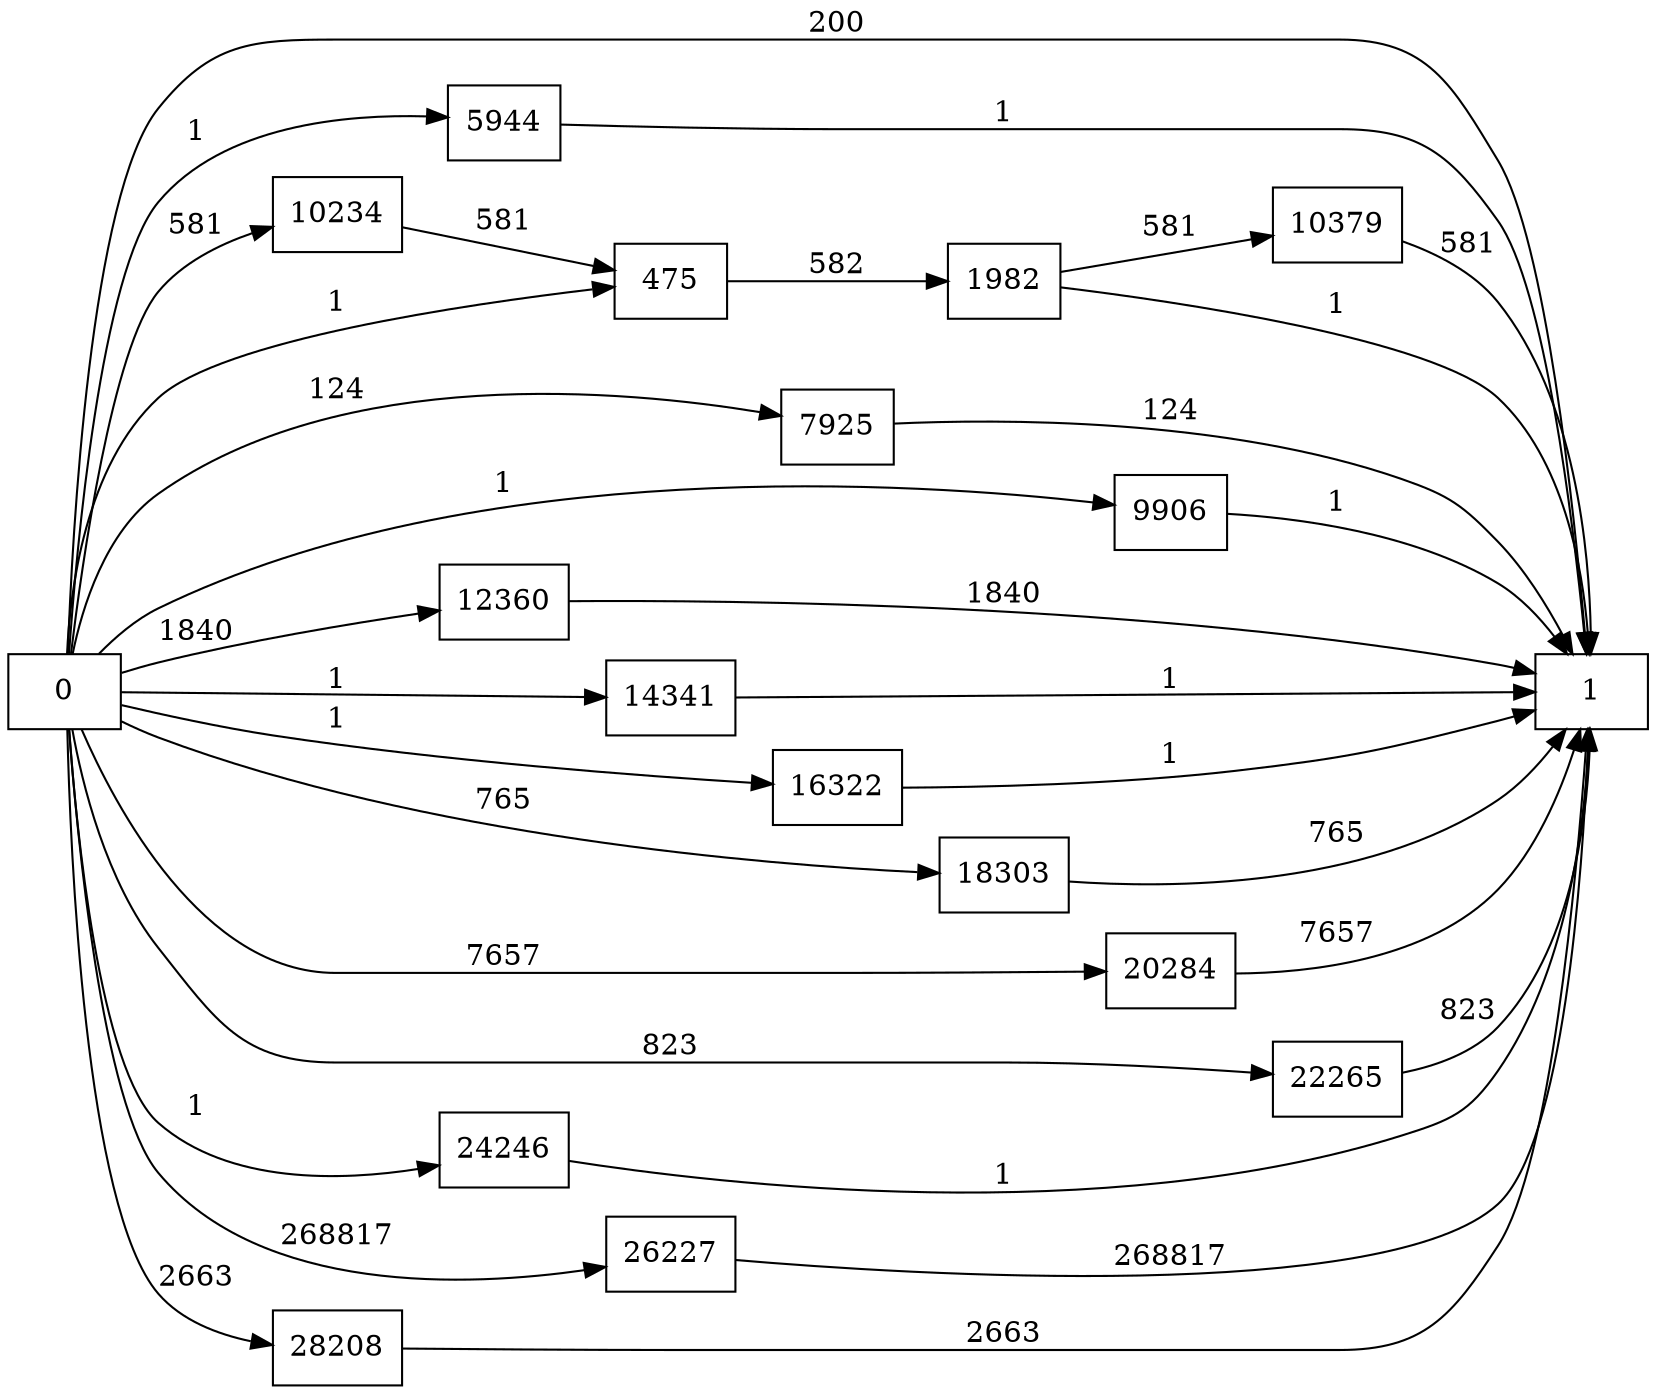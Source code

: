 digraph {
	graph [rankdir=LR]
	node [shape=rectangle]
	475 -> 1982 [label=582]
	1982 -> 1 [label=1]
	1982 -> 10379 [label=581]
	5944 -> 1 [label=1]
	7925 -> 1 [label=124]
	9906 -> 1 [label=1]
	10234 -> 475 [label=581]
	10379 -> 1 [label=581]
	12360 -> 1 [label=1840]
	14341 -> 1 [label=1]
	16322 -> 1 [label=1]
	18303 -> 1 [label=765]
	20284 -> 1 [label=7657]
	22265 -> 1 [label=823]
	24246 -> 1 [label=1]
	26227 -> 1 [label=268817]
	28208 -> 1 [label=2663]
	0 -> 475 [label=1]
	0 -> 1 [label=200]
	0 -> 5944 [label=1]
	0 -> 7925 [label=124]
	0 -> 9906 [label=1]
	0 -> 10234 [label=581]
	0 -> 12360 [label=1840]
	0 -> 14341 [label=1]
	0 -> 16322 [label=1]
	0 -> 18303 [label=765]
	0 -> 20284 [label=7657]
	0 -> 22265 [label=823]
	0 -> 24246 [label=1]
	0 -> 26227 [label=268817]
	0 -> 28208 [label=2663]
}
